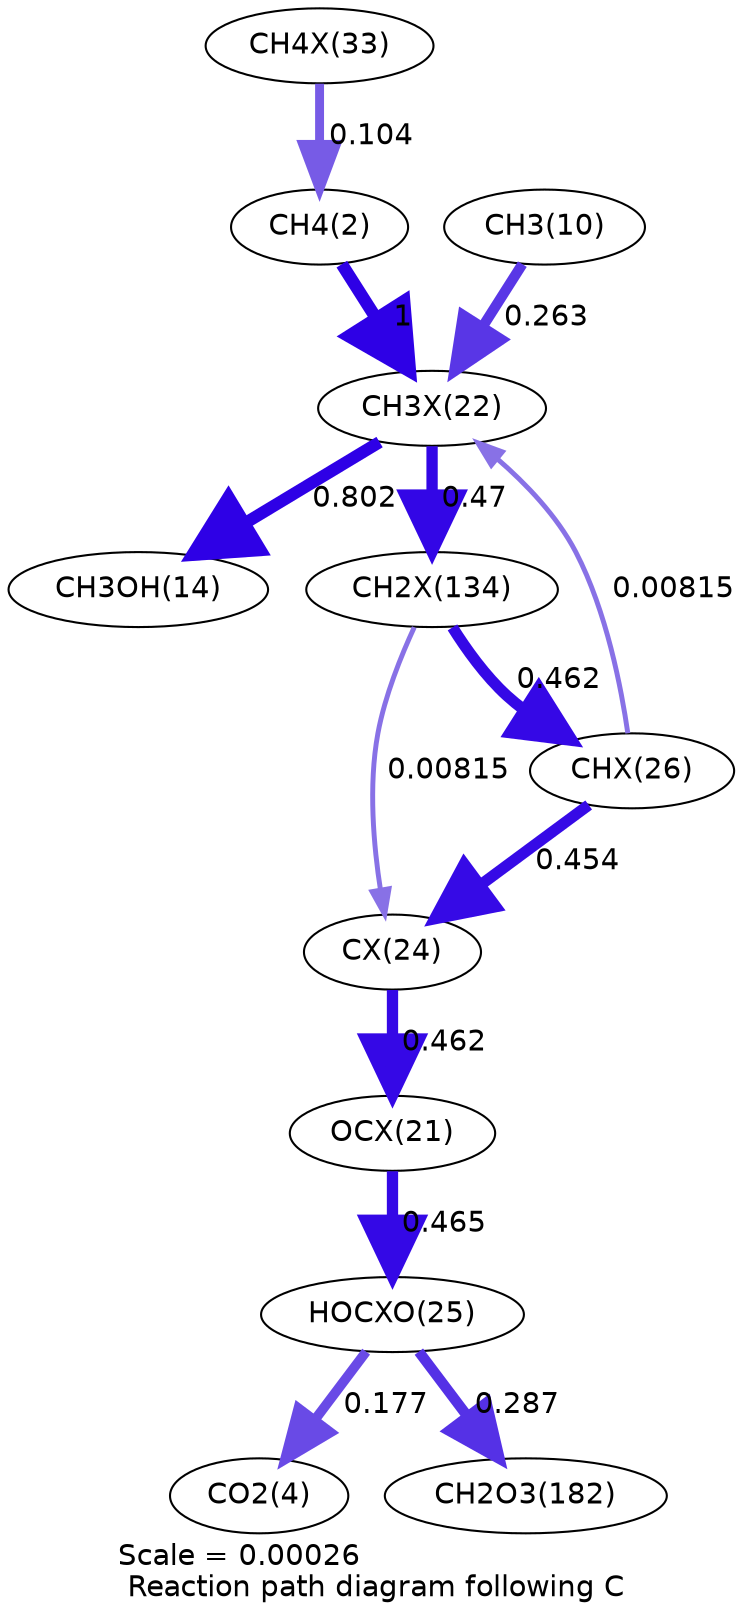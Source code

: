 digraph reaction_paths {
center=1;
s40 -> s4[fontname="Helvetica", penwidth=4.29, arrowsize=2.15, color="0.7, 0.604, 0.9"
, label=" 0.104"];
s4 -> s34[fontname="Helvetica", penwidth=6, arrowsize=3, color="0.7, 1.5, 0.9"
, label=" 1"];
s12 -> s34[fontname="Helvetica", penwidth=4.99, arrowsize=2.5, color="0.7, 0.763, 0.9"
, label=" 0.263"];
s34 -> s16[fontname="Helvetica", penwidth=5.83, arrowsize=2.92, color="0.7, 1.3, 0.9"
, label=" 0.802"];
s34 -> s50[fontname="Helvetica", penwidth=5.43, arrowsize=2.72, color="0.7, 0.97, 0.9"
, label=" 0.47"];
s38 -> s34[fontname="Helvetica", penwidth=2.37, arrowsize=1.18, color="0.7, 0.508, 0.9"
, label=" 0.00815"];
s50 -> s38[fontname="Helvetica", penwidth=5.42, arrowsize=2.71, color="0.7, 0.962, 0.9"
, label=" 0.462"];
s50 -> s36[fontname="Helvetica", penwidth=2.37, arrowsize=1.18, color="0.7, 0.508, 0.9"
, label=" 0.00815"];
s38 -> s36[fontname="Helvetica", penwidth=5.4, arrowsize=2.7, color="0.7, 0.954, 0.9"
, label=" 0.454"];
s36 -> s33[fontname="Helvetica", penwidth=5.42, arrowsize=2.71, color="0.7, 0.962, 0.9"
, label=" 0.462"];
s33 -> s37[fontname="Helvetica", penwidth=5.42, arrowsize=2.71, color="0.7, 0.965, 0.9"
, label=" 0.465"];
s37 -> s6[fontname="Helvetica", penwidth=4.69, arrowsize=2.35, color="0.7, 0.677, 0.9"
, label=" 0.177"];
s37 -> s28[fontname="Helvetica", penwidth=5.06, arrowsize=2.53, color="0.7, 0.787, 0.9"
, label=" 0.287"];
s4 [ fontname="Helvetica", label="CH4(2)"];
s6 [ fontname="Helvetica", label="CO2(4)"];
s12 [ fontname="Helvetica", label="CH3(10)"];
s16 [ fontname="Helvetica", label="CH3OH(14)"];
s28 [ fontname="Helvetica", label="CH2O3(182)"];
s33 [ fontname="Helvetica", label="OCX(21)"];
s34 [ fontname="Helvetica", label="CH3X(22)"];
s36 [ fontname="Helvetica", label="CX(24)"];
s37 [ fontname="Helvetica", label="HOCXO(25)"];
s38 [ fontname="Helvetica", label="CHX(26)"];
s40 [ fontname="Helvetica", label="CH4X(33)"];
s50 [ fontname="Helvetica", label="CH2X(134)"];
 label = "Scale = 0.00026\l Reaction path diagram following C";
 fontname = "Helvetica";
}
